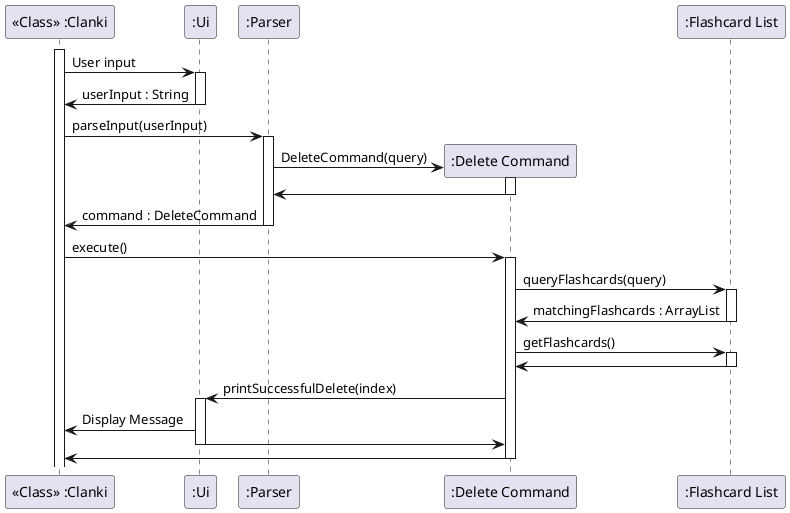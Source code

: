 @startuml
'https://plantuml.com/class-diagram

!define LOGIC_COLOR #3333C4
!define LOGIC_COLOR_T1 #7777DB
!define LOGIC_COLOR_T2 #5252CE
!define LOGIC_COLOR_T3 #1616B0
!define LOGIC_COLOR_T4 #101086

participant "<<Class>> :Clanki" as Main
participant ":Ui" as Ui
participant ":Parser" as Parser
participant ":Delete Command" as DeleteCommand
participant ":Flashcard List" as FlashcardList

activate Main
Main -> Ui : User input
activate Ui

Ui -> Main : userInput : String
deactivate Ui

Main -> Parser : parseInput(userInput)
activate Parser

create DeleteCommand
Parser -> DeleteCommand :DeleteCommand(query)
activate DeleteCommand

DeleteCommand -> Parser
deactivate DeleteCommand

Parser -> Main : command : DeleteCommand
deactivate Parser

Main -> DeleteCommand : execute()
activate DeleteCommand

DeleteCommand -> FlashcardList : queryFlashcards(query)
activate FlashcardList

FlashcardList -> DeleteCommand : matchingFlashcards : ArrayList
deactivate FlashcardList

DeleteCommand -> FlashcardList : getFlashcards()
activate FlashcardList

FlashcardList -> DeleteCommand
deactivate FlashcardList

DeleteCommand -> Ui : printSuccessfulDelete(index)
activate Ui

Ui -> Main : Display Message
Ui -> DeleteCommand
deactivate Ui

DeleteCommand -> Main
deactivate DeleteCommand



@enduml